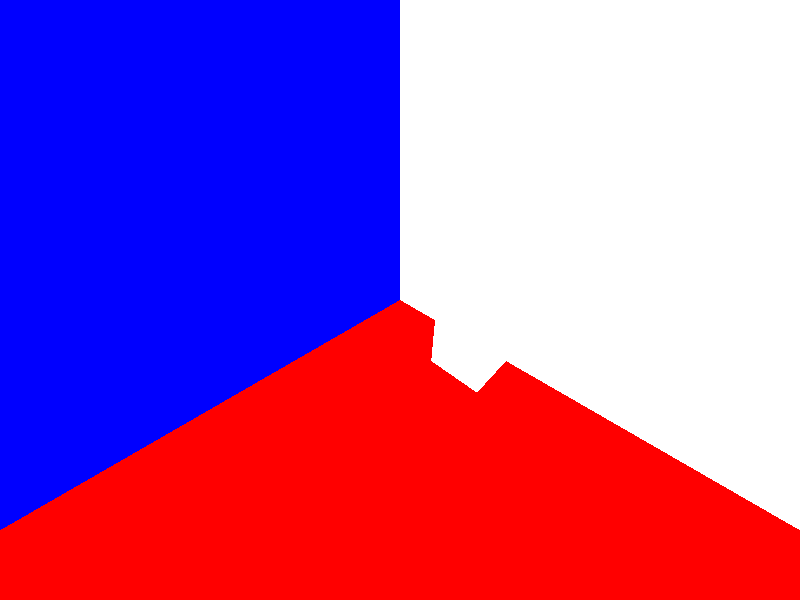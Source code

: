 // For animatingm e.g.:
// -KI0.0 -KF1.0 -KFF10 -Oim

// Example ffmpeg commands to make video:
// ffmpeg.exe -r 4 -i im%02d.png -vb 20M vid.mp4
// ffmpeg.exe -r 4 -i im%02d.png -r 4 -i scene%02d.png -filter_complex hstack=inputs=2 -vb 20M vid.mp4

#include "colors.inc"  // Include color name macros
#include "rad_def.inc"
global_settings { max_trace_level 2000 }
#if (1)
    global_settings {
       radiosity {
          Rad_Settings(Radiosity_Normal,off,off)
       }
    }
#end

// Formula to ensure that spheres pass through corners of the cube centered at the origin
//#declare MIN_R = sqrt(3); // below this point the spheres will intersect further inside the cube
#declare MIN_R = 3;
#declare S = 1; // square radius of the cube
#declare R = MIN_R/(clock+0.0001); // radius of sphere/cylinder
#declare X = S + sqrt(R*R-2*S*S); // coordinate of sphere center along each axis

#declare L = 0.3;
light_source { <L,L,-L> color White }

#declare M=0.2;
camera {
  angle 110.0
  location <M,M,M>
  look_at  <0,0,0>
}

// 6 mirror spheres arranged in a cube
#if (1)
    // reflective sphere
    #declare REF=0.7;
    #declare DIF=0.3;
    #declare SPEC=0.0;
    #declare ROUGH=0.02;
#else
    // non-reflective to show shape
    #declare REF=0.1;
    #declare DIF=0.7;
    #declare SPEC=0.2;
    #declare ROUGH=0.01;
#end

union {
  sphere { <-X,0,0>,R }
  texture {
    finish { diffuse DIF reflection REF specular SPEC roughness ROUGH }
    pigment { color White }
  }
}
union {
  sphere { <X,0,0>,R }
  texture {
    finish { diffuse DIF reflection REF specular SPEC roughness ROUGH }
    pigment { color Yellow }
  }
}
union {
  sphere { <0,0,X>,R }
  texture {
    finish { diffuse DIF reflection REF specular SPEC roughness ROUGH }
    pigment { color Green }
  }
}
union {
  sphere { <0,0,-X>,R }
  texture {
    finish { diffuse DIF reflection REF specular SPEC roughness ROUGH }
    pigment { color Blue }
  }
}
union {
  sphere { <0,X,0>,R }
  sphere { <0,-X,0>,R }
  texture {
    finish { diffuse DIF reflection REF specular SPEC roughness ROUGH }
    pigment { color Red }
  }
}

// static cube to give a sense of the room
#declare C = 0.3;
#declare P = -0.15;
union {
  box { <-1+C, -1, P-C>, <-1.0, -1+C, P> }
  texture {
    finish { diffuse 1.0 }
    pigment { color White }
  }
}